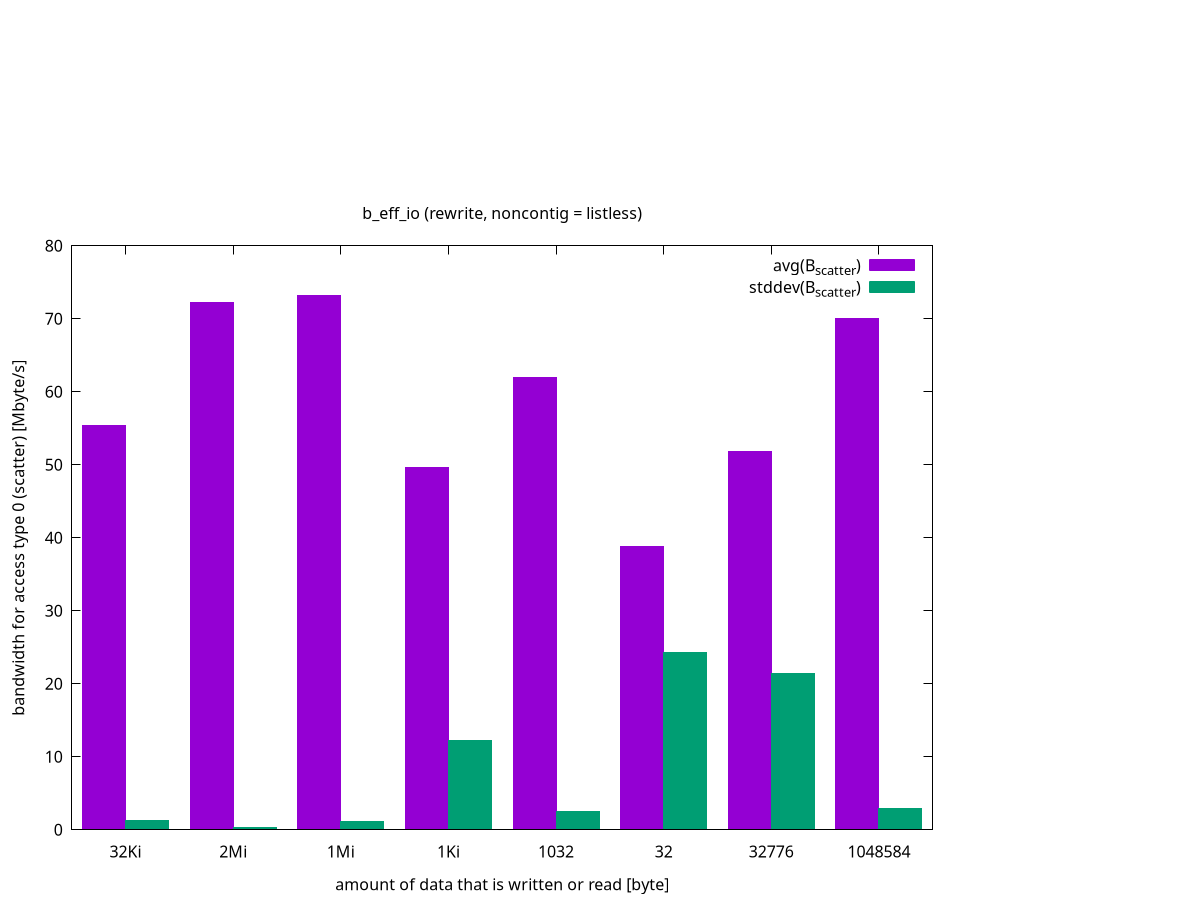set terminal postscript eps enhanced color "Helvetica" 12
set size 0.8
set output 'stddev_listless.eps'
set title "b\\_eff\\_io (rewrite, noncontig = listless)"
set xlabel "amount of data that is written or read [byte]"
set ylabel "bandwidth for access type 0 (scatter) [Mbyte/s]"
set boxwidth 0.400000
set style fill solid 1.0
set style line 1 lt 0
set xzeroaxis
set xrange[-0.5:7.500000]
set xtics ("32Ki" 0,"2Mi" 1,"1Mi" 2,"1Ki" 3,"1032" 4,"32" 5,"32776" 6,"1048584" 7)
plot '-' using 1:2 title 'avg(B_{scatter})' axes x1y1 with boxes,'-' using 1:2 title 'stddev(B_{scatter})' axes x1y1 with boxes
-0.200000 55.3303333333 
0.800000 72.2003333333 
1.800000 73.22 
2.800000 49.622 
3.800000 62.01 
4.800000 38.8296666667 
5.800000 51.7566666667 
6.800000 70.0233333333 
e
0.200000 1.20963520672 
1.200000 0.299957219172 
2.200000 1.13106542693 
3.200000 12.2794913575 
4.200000 2.43699548625 
5.200000 24.2522811367 
6.200000 21.4166456835 
7.200000 2.96476109212 
e
